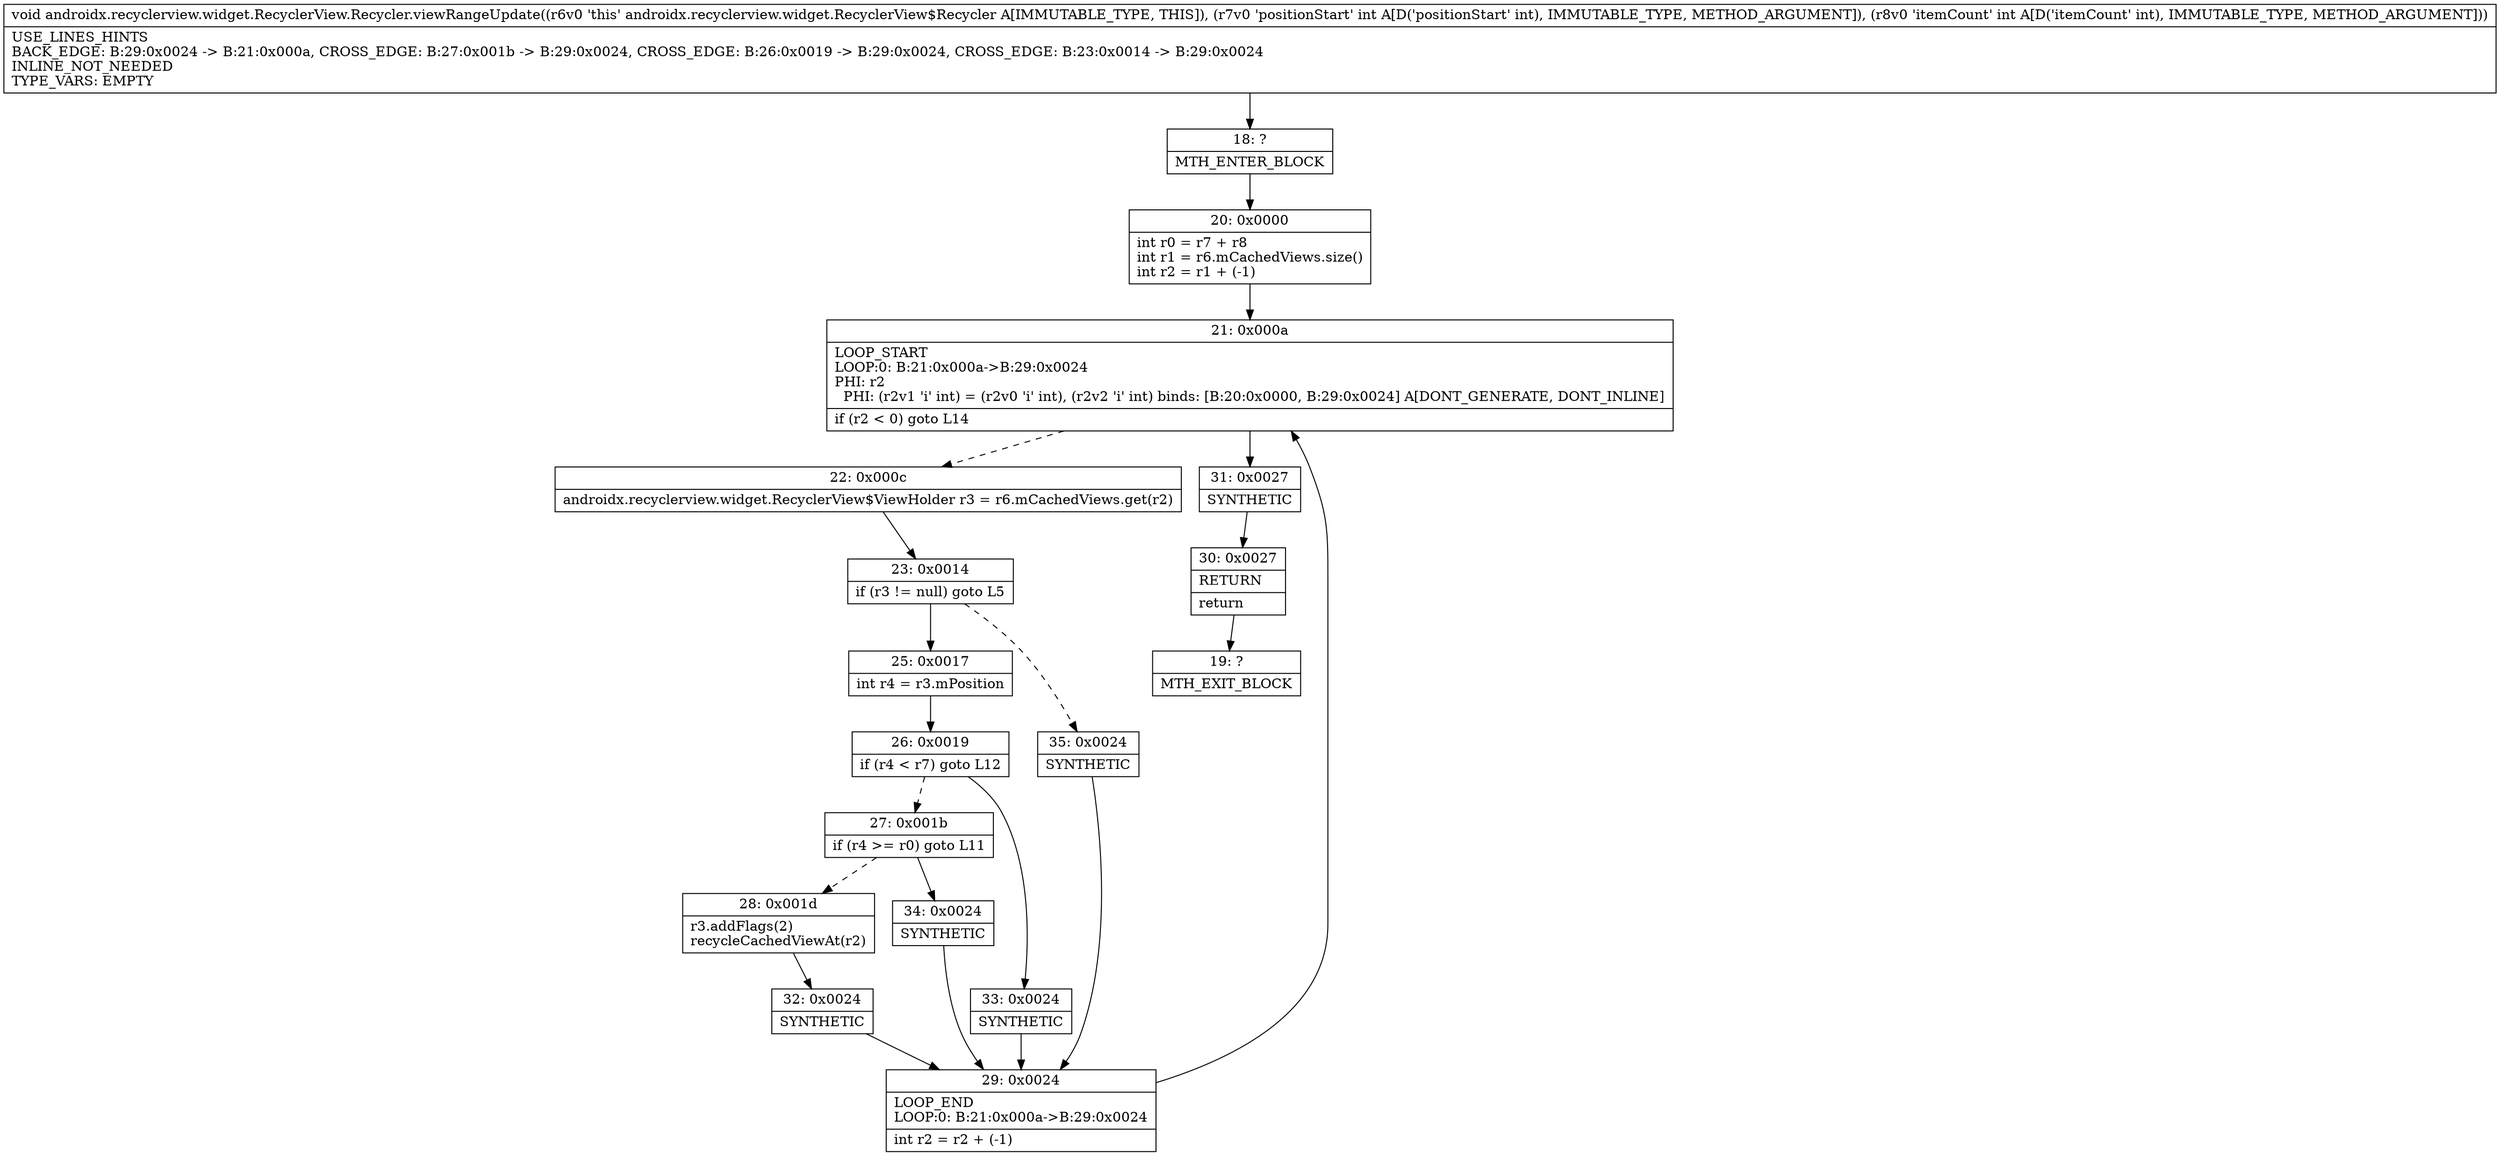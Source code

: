 digraph "CFG forandroidx.recyclerview.widget.RecyclerView.Recycler.viewRangeUpdate(II)V" {
Node_18 [shape=record,label="{18\:\ ?|MTH_ENTER_BLOCK\l}"];
Node_20 [shape=record,label="{20\:\ 0x0000|int r0 = r7 + r8\lint r1 = r6.mCachedViews.size()\lint r2 = r1 + (\-1)\l}"];
Node_21 [shape=record,label="{21\:\ 0x000a|LOOP_START\lLOOP:0: B:21:0x000a\-\>B:29:0x0024\lPHI: r2 \l  PHI: (r2v1 'i' int) = (r2v0 'i' int), (r2v2 'i' int) binds: [B:20:0x0000, B:29:0x0024] A[DONT_GENERATE, DONT_INLINE]\l|if (r2 \< 0) goto L14\l}"];
Node_22 [shape=record,label="{22\:\ 0x000c|androidx.recyclerview.widget.RecyclerView$ViewHolder r3 = r6.mCachedViews.get(r2)\l}"];
Node_23 [shape=record,label="{23\:\ 0x0014|if (r3 != null) goto L5\l}"];
Node_25 [shape=record,label="{25\:\ 0x0017|int r4 = r3.mPosition\l}"];
Node_26 [shape=record,label="{26\:\ 0x0019|if (r4 \< r7) goto L12\l}"];
Node_27 [shape=record,label="{27\:\ 0x001b|if (r4 \>= r0) goto L11\l}"];
Node_28 [shape=record,label="{28\:\ 0x001d|r3.addFlags(2)\lrecycleCachedViewAt(r2)\l}"];
Node_32 [shape=record,label="{32\:\ 0x0024|SYNTHETIC\l}"];
Node_29 [shape=record,label="{29\:\ 0x0024|LOOP_END\lLOOP:0: B:21:0x000a\-\>B:29:0x0024\l|int r2 = r2 + (\-1)\l}"];
Node_34 [shape=record,label="{34\:\ 0x0024|SYNTHETIC\l}"];
Node_33 [shape=record,label="{33\:\ 0x0024|SYNTHETIC\l}"];
Node_35 [shape=record,label="{35\:\ 0x0024|SYNTHETIC\l}"];
Node_31 [shape=record,label="{31\:\ 0x0027|SYNTHETIC\l}"];
Node_30 [shape=record,label="{30\:\ 0x0027|RETURN\l|return\l}"];
Node_19 [shape=record,label="{19\:\ ?|MTH_EXIT_BLOCK\l}"];
MethodNode[shape=record,label="{void androidx.recyclerview.widget.RecyclerView.Recycler.viewRangeUpdate((r6v0 'this' androidx.recyclerview.widget.RecyclerView$Recycler A[IMMUTABLE_TYPE, THIS]), (r7v0 'positionStart' int A[D('positionStart' int), IMMUTABLE_TYPE, METHOD_ARGUMENT]), (r8v0 'itemCount' int A[D('itemCount' int), IMMUTABLE_TYPE, METHOD_ARGUMENT]))  | USE_LINES_HINTS\lBACK_EDGE: B:29:0x0024 \-\> B:21:0x000a, CROSS_EDGE: B:27:0x001b \-\> B:29:0x0024, CROSS_EDGE: B:26:0x0019 \-\> B:29:0x0024, CROSS_EDGE: B:23:0x0014 \-\> B:29:0x0024\lINLINE_NOT_NEEDED\lTYPE_VARS: EMPTY\l}"];
MethodNode -> Node_18;Node_18 -> Node_20;
Node_20 -> Node_21;
Node_21 -> Node_22[style=dashed];
Node_21 -> Node_31;
Node_22 -> Node_23;
Node_23 -> Node_25;
Node_23 -> Node_35[style=dashed];
Node_25 -> Node_26;
Node_26 -> Node_27[style=dashed];
Node_26 -> Node_33;
Node_27 -> Node_28[style=dashed];
Node_27 -> Node_34;
Node_28 -> Node_32;
Node_32 -> Node_29;
Node_29 -> Node_21;
Node_34 -> Node_29;
Node_33 -> Node_29;
Node_35 -> Node_29;
Node_31 -> Node_30;
Node_30 -> Node_19;
}


